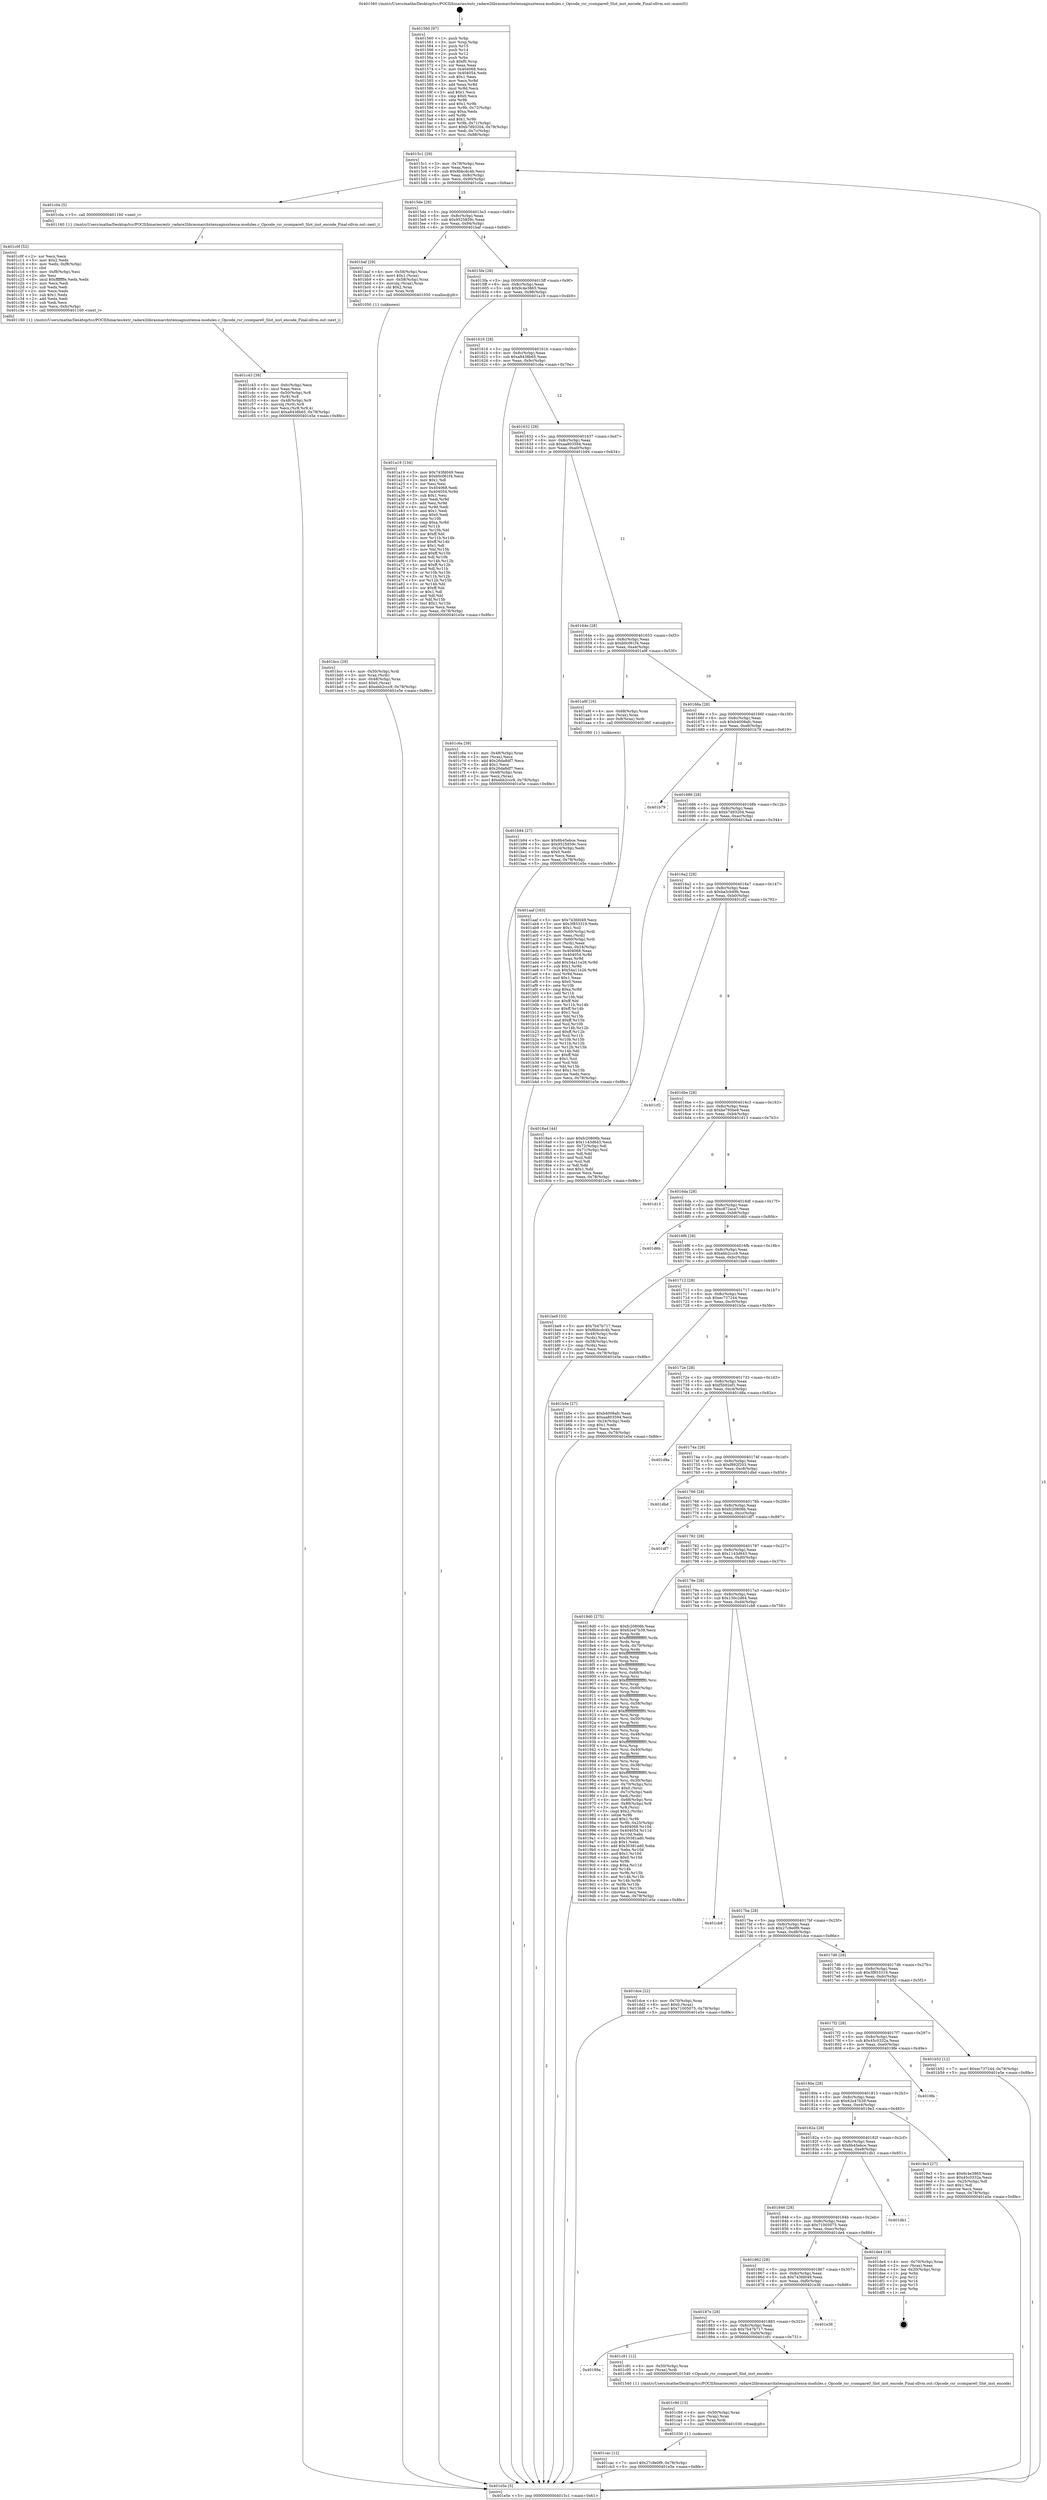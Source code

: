 digraph "0x401560" {
  label = "0x401560 (/mnt/c/Users/mathe/Desktop/tcc/POCII/binaries/extr_radare2librasmarchxtensagnuxtensa-modules.c_Opcode_rsr_ccompare0_Slot_inst_encode_Final-ollvm.out::main(0))"
  labelloc = "t"
  node[shape=record]

  Entry [label="",width=0.3,height=0.3,shape=circle,fillcolor=black,style=filled]
  "0x4015c1" [label="{
     0x4015c1 [29]\l
     | [instrs]\l
     &nbsp;&nbsp;0x4015c1 \<+3\>: mov -0x78(%rbp),%eax\l
     &nbsp;&nbsp;0x4015c4 \<+2\>: mov %eax,%ecx\l
     &nbsp;&nbsp;0x4015c6 \<+6\>: sub $0x8bbcdc4b,%ecx\l
     &nbsp;&nbsp;0x4015cc \<+6\>: mov %eax,-0x8c(%rbp)\l
     &nbsp;&nbsp;0x4015d2 \<+6\>: mov %ecx,-0x90(%rbp)\l
     &nbsp;&nbsp;0x4015d8 \<+6\>: je 0000000000401c0a \<main+0x6aa\>\l
  }"]
  "0x401c0a" [label="{
     0x401c0a [5]\l
     | [instrs]\l
     &nbsp;&nbsp;0x401c0a \<+5\>: call 0000000000401160 \<next_i\>\l
     | [calls]\l
     &nbsp;&nbsp;0x401160 \{1\} (/mnt/c/Users/mathe/Desktop/tcc/POCII/binaries/extr_radare2librasmarchxtensagnuxtensa-modules.c_Opcode_rsr_ccompare0_Slot_inst_encode_Final-ollvm.out::next_i)\l
  }"]
  "0x4015de" [label="{
     0x4015de [28]\l
     | [instrs]\l
     &nbsp;&nbsp;0x4015de \<+5\>: jmp 00000000004015e3 \<main+0x83\>\l
     &nbsp;&nbsp;0x4015e3 \<+6\>: mov -0x8c(%rbp),%eax\l
     &nbsp;&nbsp;0x4015e9 \<+5\>: sub $0x9525859c,%eax\l
     &nbsp;&nbsp;0x4015ee \<+6\>: mov %eax,-0x94(%rbp)\l
     &nbsp;&nbsp;0x4015f4 \<+6\>: je 0000000000401baf \<main+0x64f\>\l
  }"]
  Exit [label="",width=0.3,height=0.3,shape=circle,fillcolor=black,style=filled,peripheries=2]
  "0x401baf" [label="{
     0x401baf [29]\l
     | [instrs]\l
     &nbsp;&nbsp;0x401baf \<+4\>: mov -0x58(%rbp),%rax\l
     &nbsp;&nbsp;0x401bb3 \<+6\>: movl $0x1,(%rax)\l
     &nbsp;&nbsp;0x401bb9 \<+4\>: mov -0x58(%rbp),%rax\l
     &nbsp;&nbsp;0x401bbd \<+3\>: movslq (%rax),%rax\l
     &nbsp;&nbsp;0x401bc0 \<+4\>: shl $0x2,%rax\l
     &nbsp;&nbsp;0x401bc4 \<+3\>: mov %rax,%rdi\l
     &nbsp;&nbsp;0x401bc7 \<+5\>: call 0000000000401050 \<malloc@plt\>\l
     | [calls]\l
     &nbsp;&nbsp;0x401050 \{1\} (unknown)\l
  }"]
  "0x4015fa" [label="{
     0x4015fa [28]\l
     | [instrs]\l
     &nbsp;&nbsp;0x4015fa \<+5\>: jmp 00000000004015ff \<main+0x9f\>\l
     &nbsp;&nbsp;0x4015ff \<+6\>: mov -0x8c(%rbp),%eax\l
     &nbsp;&nbsp;0x401605 \<+5\>: sub $0x9c4e3865,%eax\l
     &nbsp;&nbsp;0x40160a \<+6\>: mov %eax,-0x98(%rbp)\l
     &nbsp;&nbsp;0x401610 \<+6\>: je 0000000000401a19 \<main+0x4b9\>\l
  }"]
  "0x401cac" [label="{
     0x401cac [12]\l
     | [instrs]\l
     &nbsp;&nbsp;0x401cac \<+7\>: movl $0x27c9e0f9,-0x78(%rbp)\l
     &nbsp;&nbsp;0x401cb3 \<+5\>: jmp 0000000000401e5e \<main+0x8fe\>\l
  }"]
  "0x401a19" [label="{
     0x401a19 [134]\l
     | [instrs]\l
     &nbsp;&nbsp;0x401a19 \<+5\>: mov $0x743fd049,%eax\l
     &nbsp;&nbsp;0x401a1e \<+5\>: mov $0xb0c061f4,%ecx\l
     &nbsp;&nbsp;0x401a23 \<+2\>: mov $0x1,%dl\l
     &nbsp;&nbsp;0x401a25 \<+2\>: xor %esi,%esi\l
     &nbsp;&nbsp;0x401a27 \<+7\>: mov 0x404068,%edi\l
     &nbsp;&nbsp;0x401a2e \<+8\>: mov 0x404054,%r8d\l
     &nbsp;&nbsp;0x401a36 \<+3\>: sub $0x1,%esi\l
     &nbsp;&nbsp;0x401a39 \<+3\>: mov %edi,%r9d\l
     &nbsp;&nbsp;0x401a3c \<+3\>: add %esi,%r9d\l
     &nbsp;&nbsp;0x401a3f \<+4\>: imul %r9d,%edi\l
     &nbsp;&nbsp;0x401a43 \<+3\>: and $0x1,%edi\l
     &nbsp;&nbsp;0x401a46 \<+3\>: cmp $0x0,%edi\l
     &nbsp;&nbsp;0x401a49 \<+4\>: sete %r10b\l
     &nbsp;&nbsp;0x401a4d \<+4\>: cmp $0xa,%r8d\l
     &nbsp;&nbsp;0x401a51 \<+4\>: setl %r11b\l
     &nbsp;&nbsp;0x401a55 \<+3\>: mov %r10b,%bl\l
     &nbsp;&nbsp;0x401a58 \<+3\>: xor $0xff,%bl\l
     &nbsp;&nbsp;0x401a5b \<+3\>: mov %r11b,%r14b\l
     &nbsp;&nbsp;0x401a5e \<+4\>: xor $0xff,%r14b\l
     &nbsp;&nbsp;0x401a62 \<+3\>: xor $0x1,%dl\l
     &nbsp;&nbsp;0x401a65 \<+3\>: mov %bl,%r15b\l
     &nbsp;&nbsp;0x401a68 \<+4\>: and $0xff,%r15b\l
     &nbsp;&nbsp;0x401a6c \<+3\>: and %dl,%r10b\l
     &nbsp;&nbsp;0x401a6f \<+3\>: mov %r14b,%r12b\l
     &nbsp;&nbsp;0x401a72 \<+4\>: and $0xff,%r12b\l
     &nbsp;&nbsp;0x401a76 \<+3\>: and %dl,%r11b\l
     &nbsp;&nbsp;0x401a79 \<+3\>: or %r10b,%r15b\l
     &nbsp;&nbsp;0x401a7c \<+3\>: or %r11b,%r12b\l
     &nbsp;&nbsp;0x401a7f \<+3\>: xor %r12b,%r15b\l
     &nbsp;&nbsp;0x401a82 \<+3\>: or %r14b,%bl\l
     &nbsp;&nbsp;0x401a85 \<+3\>: xor $0xff,%bl\l
     &nbsp;&nbsp;0x401a88 \<+3\>: or $0x1,%dl\l
     &nbsp;&nbsp;0x401a8b \<+2\>: and %dl,%bl\l
     &nbsp;&nbsp;0x401a8d \<+3\>: or %bl,%r15b\l
     &nbsp;&nbsp;0x401a90 \<+4\>: test $0x1,%r15b\l
     &nbsp;&nbsp;0x401a94 \<+3\>: cmovne %ecx,%eax\l
     &nbsp;&nbsp;0x401a97 \<+3\>: mov %eax,-0x78(%rbp)\l
     &nbsp;&nbsp;0x401a9a \<+5\>: jmp 0000000000401e5e \<main+0x8fe\>\l
  }"]
  "0x401616" [label="{
     0x401616 [28]\l
     | [instrs]\l
     &nbsp;&nbsp;0x401616 \<+5\>: jmp 000000000040161b \<main+0xbb\>\l
     &nbsp;&nbsp;0x40161b \<+6\>: mov -0x8c(%rbp),%eax\l
     &nbsp;&nbsp;0x401621 \<+5\>: sub $0xa8438b65,%eax\l
     &nbsp;&nbsp;0x401626 \<+6\>: mov %eax,-0x9c(%rbp)\l
     &nbsp;&nbsp;0x40162c \<+6\>: je 0000000000401c6a \<main+0x70a\>\l
  }"]
  "0x401c9d" [label="{
     0x401c9d [15]\l
     | [instrs]\l
     &nbsp;&nbsp;0x401c9d \<+4\>: mov -0x50(%rbp),%rax\l
     &nbsp;&nbsp;0x401ca1 \<+3\>: mov (%rax),%rax\l
     &nbsp;&nbsp;0x401ca4 \<+3\>: mov %rax,%rdi\l
     &nbsp;&nbsp;0x401ca7 \<+5\>: call 0000000000401030 \<free@plt\>\l
     | [calls]\l
     &nbsp;&nbsp;0x401030 \{1\} (unknown)\l
  }"]
  "0x401c6a" [label="{
     0x401c6a [39]\l
     | [instrs]\l
     &nbsp;&nbsp;0x401c6a \<+4\>: mov -0x48(%rbp),%rax\l
     &nbsp;&nbsp;0x401c6e \<+2\>: mov (%rax),%ecx\l
     &nbsp;&nbsp;0x401c70 \<+6\>: add $0x26da8df7,%ecx\l
     &nbsp;&nbsp;0x401c76 \<+3\>: add $0x1,%ecx\l
     &nbsp;&nbsp;0x401c79 \<+6\>: sub $0x26da8df7,%ecx\l
     &nbsp;&nbsp;0x401c7f \<+4\>: mov -0x48(%rbp),%rax\l
     &nbsp;&nbsp;0x401c83 \<+2\>: mov %ecx,(%rax)\l
     &nbsp;&nbsp;0x401c85 \<+7\>: movl $0xebb2ccc9,-0x78(%rbp)\l
     &nbsp;&nbsp;0x401c8c \<+5\>: jmp 0000000000401e5e \<main+0x8fe\>\l
  }"]
  "0x401632" [label="{
     0x401632 [28]\l
     | [instrs]\l
     &nbsp;&nbsp;0x401632 \<+5\>: jmp 0000000000401637 \<main+0xd7\>\l
     &nbsp;&nbsp;0x401637 \<+6\>: mov -0x8c(%rbp),%eax\l
     &nbsp;&nbsp;0x40163d \<+5\>: sub $0xaa803594,%eax\l
     &nbsp;&nbsp;0x401642 \<+6\>: mov %eax,-0xa0(%rbp)\l
     &nbsp;&nbsp;0x401648 \<+6\>: je 0000000000401b94 \<main+0x634\>\l
  }"]
  "0x40189a" [label="{
     0x40189a\l
  }", style=dashed]
  "0x401b94" [label="{
     0x401b94 [27]\l
     | [instrs]\l
     &nbsp;&nbsp;0x401b94 \<+5\>: mov $0x6b45ebce,%eax\l
     &nbsp;&nbsp;0x401b99 \<+5\>: mov $0x9525859c,%ecx\l
     &nbsp;&nbsp;0x401b9e \<+3\>: mov -0x24(%rbp),%edx\l
     &nbsp;&nbsp;0x401ba1 \<+3\>: cmp $0x0,%edx\l
     &nbsp;&nbsp;0x401ba4 \<+3\>: cmove %ecx,%eax\l
     &nbsp;&nbsp;0x401ba7 \<+3\>: mov %eax,-0x78(%rbp)\l
     &nbsp;&nbsp;0x401baa \<+5\>: jmp 0000000000401e5e \<main+0x8fe\>\l
  }"]
  "0x40164e" [label="{
     0x40164e [28]\l
     | [instrs]\l
     &nbsp;&nbsp;0x40164e \<+5\>: jmp 0000000000401653 \<main+0xf3\>\l
     &nbsp;&nbsp;0x401653 \<+6\>: mov -0x8c(%rbp),%eax\l
     &nbsp;&nbsp;0x401659 \<+5\>: sub $0xb0c061f4,%eax\l
     &nbsp;&nbsp;0x40165e \<+6\>: mov %eax,-0xa4(%rbp)\l
     &nbsp;&nbsp;0x401664 \<+6\>: je 0000000000401a9f \<main+0x53f\>\l
  }"]
  "0x401c91" [label="{
     0x401c91 [12]\l
     | [instrs]\l
     &nbsp;&nbsp;0x401c91 \<+4\>: mov -0x50(%rbp),%rax\l
     &nbsp;&nbsp;0x401c95 \<+3\>: mov (%rax),%rdi\l
     &nbsp;&nbsp;0x401c98 \<+5\>: call 0000000000401540 \<Opcode_rsr_ccompare0_Slot_inst_encode\>\l
     | [calls]\l
     &nbsp;&nbsp;0x401540 \{1\} (/mnt/c/Users/mathe/Desktop/tcc/POCII/binaries/extr_radare2librasmarchxtensagnuxtensa-modules.c_Opcode_rsr_ccompare0_Slot_inst_encode_Final-ollvm.out::Opcode_rsr_ccompare0_Slot_inst_encode)\l
  }"]
  "0x401a9f" [label="{
     0x401a9f [16]\l
     | [instrs]\l
     &nbsp;&nbsp;0x401a9f \<+4\>: mov -0x68(%rbp),%rax\l
     &nbsp;&nbsp;0x401aa3 \<+3\>: mov (%rax),%rax\l
     &nbsp;&nbsp;0x401aa6 \<+4\>: mov 0x8(%rax),%rdi\l
     &nbsp;&nbsp;0x401aaa \<+5\>: call 0000000000401060 \<atoi@plt\>\l
     | [calls]\l
     &nbsp;&nbsp;0x401060 \{1\} (unknown)\l
  }"]
  "0x40166a" [label="{
     0x40166a [28]\l
     | [instrs]\l
     &nbsp;&nbsp;0x40166a \<+5\>: jmp 000000000040166f \<main+0x10f\>\l
     &nbsp;&nbsp;0x40166f \<+6\>: mov -0x8c(%rbp),%eax\l
     &nbsp;&nbsp;0x401675 \<+5\>: sub $0xb4008afc,%eax\l
     &nbsp;&nbsp;0x40167a \<+6\>: mov %eax,-0xa8(%rbp)\l
     &nbsp;&nbsp;0x401680 \<+6\>: je 0000000000401b79 \<main+0x619\>\l
  }"]
  "0x40187e" [label="{
     0x40187e [28]\l
     | [instrs]\l
     &nbsp;&nbsp;0x40187e \<+5\>: jmp 0000000000401883 \<main+0x323\>\l
     &nbsp;&nbsp;0x401883 \<+6\>: mov -0x8c(%rbp),%eax\l
     &nbsp;&nbsp;0x401889 \<+5\>: sub $0x7b47b717,%eax\l
     &nbsp;&nbsp;0x40188e \<+6\>: mov %eax,-0xf4(%rbp)\l
     &nbsp;&nbsp;0x401894 \<+6\>: je 0000000000401c91 \<main+0x731\>\l
  }"]
  "0x401b79" [label="{
     0x401b79\l
  }", style=dashed]
  "0x401686" [label="{
     0x401686 [28]\l
     | [instrs]\l
     &nbsp;&nbsp;0x401686 \<+5\>: jmp 000000000040168b \<main+0x12b\>\l
     &nbsp;&nbsp;0x40168b \<+6\>: mov -0x8c(%rbp),%eax\l
     &nbsp;&nbsp;0x401691 \<+5\>: sub $0xb7d93204,%eax\l
     &nbsp;&nbsp;0x401696 \<+6\>: mov %eax,-0xac(%rbp)\l
     &nbsp;&nbsp;0x40169c \<+6\>: je 00000000004018a4 \<main+0x344\>\l
  }"]
  "0x401e36" [label="{
     0x401e36\l
  }", style=dashed]
  "0x4018a4" [label="{
     0x4018a4 [44]\l
     | [instrs]\l
     &nbsp;&nbsp;0x4018a4 \<+5\>: mov $0xfc20806b,%eax\l
     &nbsp;&nbsp;0x4018a9 \<+5\>: mov $0x1143d643,%ecx\l
     &nbsp;&nbsp;0x4018ae \<+3\>: mov -0x72(%rbp),%dl\l
     &nbsp;&nbsp;0x4018b1 \<+4\>: mov -0x71(%rbp),%sil\l
     &nbsp;&nbsp;0x4018b5 \<+3\>: mov %dl,%dil\l
     &nbsp;&nbsp;0x4018b8 \<+3\>: and %sil,%dil\l
     &nbsp;&nbsp;0x4018bb \<+3\>: xor %sil,%dl\l
     &nbsp;&nbsp;0x4018be \<+3\>: or %dl,%dil\l
     &nbsp;&nbsp;0x4018c1 \<+4\>: test $0x1,%dil\l
     &nbsp;&nbsp;0x4018c5 \<+3\>: cmovne %ecx,%eax\l
     &nbsp;&nbsp;0x4018c8 \<+3\>: mov %eax,-0x78(%rbp)\l
     &nbsp;&nbsp;0x4018cb \<+5\>: jmp 0000000000401e5e \<main+0x8fe\>\l
  }"]
  "0x4016a2" [label="{
     0x4016a2 [28]\l
     | [instrs]\l
     &nbsp;&nbsp;0x4016a2 \<+5\>: jmp 00000000004016a7 \<main+0x147\>\l
     &nbsp;&nbsp;0x4016a7 \<+6\>: mov -0x8c(%rbp),%eax\l
     &nbsp;&nbsp;0x4016ad \<+5\>: sub $0xba3cb49b,%eax\l
     &nbsp;&nbsp;0x4016b2 \<+6\>: mov %eax,-0xb0(%rbp)\l
     &nbsp;&nbsp;0x4016b8 \<+6\>: je 0000000000401cf2 \<main+0x792\>\l
  }"]
  "0x401e5e" [label="{
     0x401e5e [5]\l
     | [instrs]\l
     &nbsp;&nbsp;0x401e5e \<+5\>: jmp 00000000004015c1 \<main+0x61\>\l
  }"]
  "0x401560" [label="{
     0x401560 [97]\l
     | [instrs]\l
     &nbsp;&nbsp;0x401560 \<+1\>: push %rbp\l
     &nbsp;&nbsp;0x401561 \<+3\>: mov %rsp,%rbp\l
     &nbsp;&nbsp;0x401564 \<+2\>: push %r15\l
     &nbsp;&nbsp;0x401566 \<+2\>: push %r14\l
     &nbsp;&nbsp;0x401568 \<+2\>: push %r12\l
     &nbsp;&nbsp;0x40156a \<+1\>: push %rbx\l
     &nbsp;&nbsp;0x40156b \<+7\>: sub $0xf0,%rsp\l
     &nbsp;&nbsp;0x401572 \<+2\>: xor %eax,%eax\l
     &nbsp;&nbsp;0x401574 \<+7\>: mov 0x404068,%ecx\l
     &nbsp;&nbsp;0x40157b \<+7\>: mov 0x404054,%edx\l
     &nbsp;&nbsp;0x401582 \<+3\>: sub $0x1,%eax\l
     &nbsp;&nbsp;0x401585 \<+3\>: mov %ecx,%r8d\l
     &nbsp;&nbsp;0x401588 \<+3\>: add %eax,%r8d\l
     &nbsp;&nbsp;0x40158b \<+4\>: imul %r8d,%ecx\l
     &nbsp;&nbsp;0x40158f \<+3\>: and $0x1,%ecx\l
     &nbsp;&nbsp;0x401592 \<+3\>: cmp $0x0,%ecx\l
     &nbsp;&nbsp;0x401595 \<+4\>: sete %r9b\l
     &nbsp;&nbsp;0x401599 \<+4\>: and $0x1,%r9b\l
     &nbsp;&nbsp;0x40159d \<+4\>: mov %r9b,-0x72(%rbp)\l
     &nbsp;&nbsp;0x4015a1 \<+3\>: cmp $0xa,%edx\l
     &nbsp;&nbsp;0x4015a4 \<+4\>: setl %r9b\l
     &nbsp;&nbsp;0x4015a8 \<+4\>: and $0x1,%r9b\l
     &nbsp;&nbsp;0x4015ac \<+4\>: mov %r9b,-0x71(%rbp)\l
     &nbsp;&nbsp;0x4015b0 \<+7\>: movl $0xb7d93204,-0x78(%rbp)\l
     &nbsp;&nbsp;0x4015b7 \<+3\>: mov %edi,-0x7c(%rbp)\l
     &nbsp;&nbsp;0x4015ba \<+7\>: mov %rsi,-0x88(%rbp)\l
  }"]
  "0x401862" [label="{
     0x401862 [28]\l
     | [instrs]\l
     &nbsp;&nbsp;0x401862 \<+5\>: jmp 0000000000401867 \<main+0x307\>\l
     &nbsp;&nbsp;0x401867 \<+6\>: mov -0x8c(%rbp),%eax\l
     &nbsp;&nbsp;0x40186d \<+5\>: sub $0x743fd049,%eax\l
     &nbsp;&nbsp;0x401872 \<+6\>: mov %eax,-0xf0(%rbp)\l
     &nbsp;&nbsp;0x401878 \<+6\>: je 0000000000401e36 \<main+0x8d6\>\l
  }"]
  "0x401cf2" [label="{
     0x401cf2\l
  }", style=dashed]
  "0x4016be" [label="{
     0x4016be [28]\l
     | [instrs]\l
     &nbsp;&nbsp;0x4016be \<+5\>: jmp 00000000004016c3 \<main+0x163\>\l
     &nbsp;&nbsp;0x4016c3 \<+6\>: mov -0x8c(%rbp),%eax\l
     &nbsp;&nbsp;0x4016c9 \<+5\>: sub $0xbe795be8,%eax\l
     &nbsp;&nbsp;0x4016ce \<+6\>: mov %eax,-0xb4(%rbp)\l
     &nbsp;&nbsp;0x4016d4 \<+6\>: je 0000000000401d13 \<main+0x7b3\>\l
  }"]
  "0x401de4" [label="{
     0x401de4 [19]\l
     | [instrs]\l
     &nbsp;&nbsp;0x401de4 \<+4\>: mov -0x70(%rbp),%rax\l
     &nbsp;&nbsp;0x401de8 \<+2\>: mov (%rax),%eax\l
     &nbsp;&nbsp;0x401dea \<+4\>: lea -0x20(%rbp),%rsp\l
     &nbsp;&nbsp;0x401dee \<+1\>: pop %rbx\l
     &nbsp;&nbsp;0x401def \<+2\>: pop %r12\l
     &nbsp;&nbsp;0x401df1 \<+2\>: pop %r14\l
     &nbsp;&nbsp;0x401df3 \<+2\>: pop %r15\l
     &nbsp;&nbsp;0x401df5 \<+1\>: pop %rbp\l
     &nbsp;&nbsp;0x401df6 \<+1\>: ret\l
  }"]
  "0x401d13" [label="{
     0x401d13\l
  }", style=dashed]
  "0x4016da" [label="{
     0x4016da [28]\l
     | [instrs]\l
     &nbsp;&nbsp;0x4016da \<+5\>: jmp 00000000004016df \<main+0x17f\>\l
     &nbsp;&nbsp;0x4016df \<+6\>: mov -0x8c(%rbp),%eax\l
     &nbsp;&nbsp;0x4016e5 \<+5\>: sub $0xc872aca7,%eax\l
     &nbsp;&nbsp;0x4016ea \<+6\>: mov %eax,-0xb8(%rbp)\l
     &nbsp;&nbsp;0x4016f0 \<+6\>: je 0000000000401d6b \<main+0x80b\>\l
  }"]
  "0x401846" [label="{
     0x401846 [28]\l
     | [instrs]\l
     &nbsp;&nbsp;0x401846 \<+5\>: jmp 000000000040184b \<main+0x2eb\>\l
     &nbsp;&nbsp;0x40184b \<+6\>: mov -0x8c(%rbp),%eax\l
     &nbsp;&nbsp;0x401851 \<+5\>: sub $0x71005075,%eax\l
     &nbsp;&nbsp;0x401856 \<+6\>: mov %eax,-0xec(%rbp)\l
     &nbsp;&nbsp;0x40185c \<+6\>: je 0000000000401de4 \<main+0x884\>\l
  }"]
  "0x401d6b" [label="{
     0x401d6b\l
  }", style=dashed]
  "0x4016f6" [label="{
     0x4016f6 [28]\l
     | [instrs]\l
     &nbsp;&nbsp;0x4016f6 \<+5\>: jmp 00000000004016fb \<main+0x19b\>\l
     &nbsp;&nbsp;0x4016fb \<+6\>: mov -0x8c(%rbp),%eax\l
     &nbsp;&nbsp;0x401701 \<+5\>: sub $0xebb2ccc9,%eax\l
     &nbsp;&nbsp;0x401706 \<+6\>: mov %eax,-0xbc(%rbp)\l
     &nbsp;&nbsp;0x40170c \<+6\>: je 0000000000401be9 \<main+0x689\>\l
  }"]
  "0x401db1" [label="{
     0x401db1\l
  }", style=dashed]
  "0x401be9" [label="{
     0x401be9 [33]\l
     | [instrs]\l
     &nbsp;&nbsp;0x401be9 \<+5\>: mov $0x7b47b717,%eax\l
     &nbsp;&nbsp;0x401bee \<+5\>: mov $0x8bbcdc4b,%ecx\l
     &nbsp;&nbsp;0x401bf3 \<+4\>: mov -0x48(%rbp),%rdx\l
     &nbsp;&nbsp;0x401bf7 \<+2\>: mov (%rdx),%esi\l
     &nbsp;&nbsp;0x401bf9 \<+4\>: mov -0x58(%rbp),%rdx\l
     &nbsp;&nbsp;0x401bfd \<+2\>: cmp (%rdx),%esi\l
     &nbsp;&nbsp;0x401bff \<+3\>: cmovl %ecx,%eax\l
     &nbsp;&nbsp;0x401c02 \<+3\>: mov %eax,-0x78(%rbp)\l
     &nbsp;&nbsp;0x401c05 \<+5\>: jmp 0000000000401e5e \<main+0x8fe\>\l
  }"]
  "0x401712" [label="{
     0x401712 [28]\l
     | [instrs]\l
     &nbsp;&nbsp;0x401712 \<+5\>: jmp 0000000000401717 \<main+0x1b7\>\l
     &nbsp;&nbsp;0x401717 \<+6\>: mov -0x8c(%rbp),%eax\l
     &nbsp;&nbsp;0x40171d \<+5\>: sub $0xec737244,%eax\l
     &nbsp;&nbsp;0x401722 \<+6\>: mov %eax,-0xc0(%rbp)\l
     &nbsp;&nbsp;0x401728 \<+6\>: je 0000000000401b5e \<main+0x5fe\>\l
  }"]
  "0x401c43" [label="{
     0x401c43 [39]\l
     | [instrs]\l
     &nbsp;&nbsp;0x401c43 \<+6\>: mov -0xfc(%rbp),%ecx\l
     &nbsp;&nbsp;0x401c49 \<+3\>: imul %eax,%ecx\l
     &nbsp;&nbsp;0x401c4c \<+4\>: mov -0x50(%rbp),%r8\l
     &nbsp;&nbsp;0x401c50 \<+3\>: mov (%r8),%r8\l
     &nbsp;&nbsp;0x401c53 \<+4\>: mov -0x48(%rbp),%r9\l
     &nbsp;&nbsp;0x401c57 \<+3\>: movslq (%r9),%r9\l
     &nbsp;&nbsp;0x401c5a \<+4\>: mov %ecx,(%r8,%r9,4)\l
     &nbsp;&nbsp;0x401c5e \<+7\>: movl $0xa8438b65,-0x78(%rbp)\l
     &nbsp;&nbsp;0x401c65 \<+5\>: jmp 0000000000401e5e \<main+0x8fe\>\l
  }"]
  "0x401b5e" [label="{
     0x401b5e [27]\l
     | [instrs]\l
     &nbsp;&nbsp;0x401b5e \<+5\>: mov $0xb4008afc,%eax\l
     &nbsp;&nbsp;0x401b63 \<+5\>: mov $0xaa803594,%ecx\l
     &nbsp;&nbsp;0x401b68 \<+3\>: mov -0x24(%rbp),%edx\l
     &nbsp;&nbsp;0x401b6b \<+3\>: cmp $0x1,%edx\l
     &nbsp;&nbsp;0x401b6e \<+3\>: cmovl %ecx,%eax\l
     &nbsp;&nbsp;0x401b71 \<+3\>: mov %eax,-0x78(%rbp)\l
     &nbsp;&nbsp;0x401b74 \<+5\>: jmp 0000000000401e5e \<main+0x8fe\>\l
  }"]
  "0x40172e" [label="{
     0x40172e [28]\l
     | [instrs]\l
     &nbsp;&nbsp;0x40172e \<+5\>: jmp 0000000000401733 \<main+0x1d3\>\l
     &nbsp;&nbsp;0x401733 \<+6\>: mov -0x8c(%rbp),%eax\l
     &nbsp;&nbsp;0x401739 \<+5\>: sub $0xf5b92ef1,%eax\l
     &nbsp;&nbsp;0x40173e \<+6\>: mov %eax,-0xc4(%rbp)\l
     &nbsp;&nbsp;0x401744 \<+6\>: je 0000000000401d8a \<main+0x82a\>\l
  }"]
  "0x401c0f" [label="{
     0x401c0f [52]\l
     | [instrs]\l
     &nbsp;&nbsp;0x401c0f \<+2\>: xor %ecx,%ecx\l
     &nbsp;&nbsp;0x401c11 \<+5\>: mov $0x2,%edx\l
     &nbsp;&nbsp;0x401c16 \<+6\>: mov %edx,-0xf8(%rbp)\l
     &nbsp;&nbsp;0x401c1c \<+1\>: cltd\l
     &nbsp;&nbsp;0x401c1d \<+6\>: mov -0xf8(%rbp),%esi\l
     &nbsp;&nbsp;0x401c23 \<+2\>: idiv %esi\l
     &nbsp;&nbsp;0x401c25 \<+6\>: imul $0xfffffffe,%edx,%edx\l
     &nbsp;&nbsp;0x401c2b \<+2\>: mov %ecx,%edi\l
     &nbsp;&nbsp;0x401c2d \<+2\>: sub %edx,%edi\l
     &nbsp;&nbsp;0x401c2f \<+2\>: mov %ecx,%edx\l
     &nbsp;&nbsp;0x401c31 \<+3\>: sub $0x1,%edx\l
     &nbsp;&nbsp;0x401c34 \<+2\>: add %edx,%edi\l
     &nbsp;&nbsp;0x401c36 \<+2\>: sub %edi,%ecx\l
     &nbsp;&nbsp;0x401c38 \<+6\>: mov %ecx,-0xfc(%rbp)\l
     &nbsp;&nbsp;0x401c3e \<+5\>: call 0000000000401160 \<next_i\>\l
     | [calls]\l
     &nbsp;&nbsp;0x401160 \{1\} (/mnt/c/Users/mathe/Desktop/tcc/POCII/binaries/extr_radare2librasmarchxtensagnuxtensa-modules.c_Opcode_rsr_ccompare0_Slot_inst_encode_Final-ollvm.out::next_i)\l
  }"]
  "0x401d8a" [label="{
     0x401d8a\l
  }", style=dashed]
  "0x40174a" [label="{
     0x40174a [28]\l
     | [instrs]\l
     &nbsp;&nbsp;0x40174a \<+5\>: jmp 000000000040174f \<main+0x1ef\>\l
     &nbsp;&nbsp;0x40174f \<+6\>: mov -0x8c(%rbp),%eax\l
     &nbsp;&nbsp;0x401755 \<+5\>: sub $0xf892f203,%eax\l
     &nbsp;&nbsp;0x40175a \<+6\>: mov %eax,-0xc8(%rbp)\l
     &nbsp;&nbsp;0x401760 \<+6\>: je 0000000000401dbd \<main+0x85d\>\l
  }"]
  "0x401bcc" [label="{
     0x401bcc [29]\l
     | [instrs]\l
     &nbsp;&nbsp;0x401bcc \<+4\>: mov -0x50(%rbp),%rdi\l
     &nbsp;&nbsp;0x401bd0 \<+3\>: mov %rax,(%rdi)\l
     &nbsp;&nbsp;0x401bd3 \<+4\>: mov -0x48(%rbp),%rax\l
     &nbsp;&nbsp;0x401bd7 \<+6\>: movl $0x0,(%rax)\l
     &nbsp;&nbsp;0x401bdd \<+7\>: movl $0xebb2ccc9,-0x78(%rbp)\l
     &nbsp;&nbsp;0x401be4 \<+5\>: jmp 0000000000401e5e \<main+0x8fe\>\l
  }"]
  "0x401dbd" [label="{
     0x401dbd\l
  }", style=dashed]
  "0x401766" [label="{
     0x401766 [28]\l
     | [instrs]\l
     &nbsp;&nbsp;0x401766 \<+5\>: jmp 000000000040176b \<main+0x20b\>\l
     &nbsp;&nbsp;0x40176b \<+6\>: mov -0x8c(%rbp),%eax\l
     &nbsp;&nbsp;0x401771 \<+5\>: sub $0xfc20806b,%eax\l
     &nbsp;&nbsp;0x401776 \<+6\>: mov %eax,-0xcc(%rbp)\l
     &nbsp;&nbsp;0x40177c \<+6\>: je 0000000000401df7 \<main+0x897\>\l
  }"]
  "0x401aaf" [label="{
     0x401aaf [163]\l
     | [instrs]\l
     &nbsp;&nbsp;0x401aaf \<+5\>: mov $0x743fd049,%ecx\l
     &nbsp;&nbsp;0x401ab4 \<+5\>: mov $0x3f853319,%edx\l
     &nbsp;&nbsp;0x401ab9 \<+3\>: mov $0x1,%sil\l
     &nbsp;&nbsp;0x401abc \<+4\>: mov -0x60(%rbp),%rdi\l
     &nbsp;&nbsp;0x401ac0 \<+2\>: mov %eax,(%rdi)\l
     &nbsp;&nbsp;0x401ac2 \<+4\>: mov -0x60(%rbp),%rdi\l
     &nbsp;&nbsp;0x401ac6 \<+2\>: mov (%rdi),%eax\l
     &nbsp;&nbsp;0x401ac8 \<+3\>: mov %eax,-0x24(%rbp)\l
     &nbsp;&nbsp;0x401acb \<+7\>: mov 0x404068,%eax\l
     &nbsp;&nbsp;0x401ad2 \<+8\>: mov 0x404054,%r8d\l
     &nbsp;&nbsp;0x401ada \<+3\>: mov %eax,%r9d\l
     &nbsp;&nbsp;0x401add \<+7\>: add $0x54a11e26,%r9d\l
     &nbsp;&nbsp;0x401ae4 \<+4\>: sub $0x1,%r9d\l
     &nbsp;&nbsp;0x401ae8 \<+7\>: sub $0x54a11e26,%r9d\l
     &nbsp;&nbsp;0x401aef \<+4\>: imul %r9d,%eax\l
     &nbsp;&nbsp;0x401af3 \<+3\>: and $0x1,%eax\l
     &nbsp;&nbsp;0x401af6 \<+3\>: cmp $0x0,%eax\l
     &nbsp;&nbsp;0x401af9 \<+4\>: sete %r10b\l
     &nbsp;&nbsp;0x401afd \<+4\>: cmp $0xa,%r8d\l
     &nbsp;&nbsp;0x401b01 \<+4\>: setl %r11b\l
     &nbsp;&nbsp;0x401b05 \<+3\>: mov %r10b,%bl\l
     &nbsp;&nbsp;0x401b08 \<+3\>: xor $0xff,%bl\l
     &nbsp;&nbsp;0x401b0b \<+3\>: mov %r11b,%r14b\l
     &nbsp;&nbsp;0x401b0e \<+4\>: xor $0xff,%r14b\l
     &nbsp;&nbsp;0x401b12 \<+4\>: xor $0x1,%sil\l
     &nbsp;&nbsp;0x401b16 \<+3\>: mov %bl,%r15b\l
     &nbsp;&nbsp;0x401b19 \<+4\>: and $0xff,%r15b\l
     &nbsp;&nbsp;0x401b1d \<+3\>: and %sil,%r10b\l
     &nbsp;&nbsp;0x401b20 \<+3\>: mov %r14b,%r12b\l
     &nbsp;&nbsp;0x401b23 \<+4\>: and $0xff,%r12b\l
     &nbsp;&nbsp;0x401b27 \<+3\>: and %sil,%r11b\l
     &nbsp;&nbsp;0x401b2a \<+3\>: or %r10b,%r15b\l
     &nbsp;&nbsp;0x401b2d \<+3\>: or %r11b,%r12b\l
     &nbsp;&nbsp;0x401b30 \<+3\>: xor %r12b,%r15b\l
     &nbsp;&nbsp;0x401b33 \<+3\>: or %r14b,%bl\l
     &nbsp;&nbsp;0x401b36 \<+3\>: xor $0xff,%bl\l
     &nbsp;&nbsp;0x401b39 \<+4\>: or $0x1,%sil\l
     &nbsp;&nbsp;0x401b3d \<+3\>: and %sil,%bl\l
     &nbsp;&nbsp;0x401b40 \<+3\>: or %bl,%r15b\l
     &nbsp;&nbsp;0x401b43 \<+4\>: test $0x1,%r15b\l
     &nbsp;&nbsp;0x401b47 \<+3\>: cmovne %edx,%ecx\l
     &nbsp;&nbsp;0x401b4a \<+3\>: mov %ecx,-0x78(%rbp)\l
     &nbsp;&nbsp;0x401b4d \<+5\>: jmp 0000000000401e5e \<main+0x8fe\>\l
  }"]
  "0x401df7" [label="{
     0x401df7\l
  }", style=dashed]
  "0x401782" [label="{
     0x401782 [28]\l
     | [instrs]\l
     &nbsp;&nbsp;0x401782 \<+5\>: jmp 0000000000401787 \<main+0x227\>\l
     &nbsp;&nbsp;0x401787 \<+6\>: mov -0x8c(%rbp),%eax\l
     &nbsp;&nbsp;0x40178d \<+5\>: sub $0x1143d643,%eax\l
     &nbsp;&nbsp;0x401792 \<+6\>: mov %eax,-0xd0(%rbp)\l
     &nbsp;&nbsp;0x401798 \<+6\>: je 00000000004018d0 \<main+0x370\>\l
  }"]
  "0x40182a" [label="{
     0x40182a [28]\l
     | [instrs]\l
     &nbsp;&nbsp;0x40182a \<+5\>: jmp 000000000040182f \<main+0x2cf\>\l
     &nbsp;&nbsp;0x40182f \<+6\>: mov -0x8c(%rbp),%eax\l
     &nbsp;&nbsp;0x401835 \<+5\>: sub $0x6b45ebce,%eax\l
     &nbsp;&nbsp;0x40183a \<+6\>: mov %eax,-0xe8(%rbp)\l
     &nbsp;&nbsp;0x401840 \<+6\>: je 0000000000401db1 \<main+0x851\>\l
  }"]
  "0x4018d0" [label="{
     0x4018d0 [275]\l
     | [instrs]\l
     &nbsp;&nbsp;0x4018d0 \<+5\>: mov $0xfc20806b,%eax\l
     &nbsp;&nbsp;0x4018d5 \<+5\>: mov $0x62e47b39,%ecx\l
     &nbsp;&nbsp;0x4018da \<+3\>: mov %rsp,%rdx\l
     &nbsp;&nbsp;0x4018dd \<+4\>: add $0xfffffffffffffff0,%rdx\l
     &nbsp;&nbsp;0x4018e1 \<+3\>: mov %rdx,%rsp\l
     &nbsp;&nbsp;0x4018e4 \<+4\>: mov %rdx,-0x70(%rbp)\l
     &nbsp;&nbsp;0x4018e8 \<+3\>: mov %rsp,%rdx\l
     &nbsp;&nbsp;0x4018eb \<+4\>: add $0xfffffffffffffff0,%rdx\l
     &nbsp;&nbsp;0x4018ef \<+3\>: mov %rdx,%rsp\l
     &nbsp;&nbsp;0x4018f2 \<+3\>: mov %rsp,%rsi\l
     &nbsp;&nbsp;0x4018f5 \<+4\>: add $0xfffffffffffffff0,%rsi\l
     &nbsp;&nbsp;0x4018f9 \<+3\>: mov %rsi,%rsp\l
     &nbsp;&nbsp;0x4018fc \<+4\>: mov %rsi,-0x68(%rbp)\l
     &nbsp;&nbsp;0x401900 \<+3\>: mov %rsp,%rsi\l
     &nbsp;&nbsp;0x401903 \<+4\>: add $0xfffffffffffffff0,%rsi\l
     &nbsp;&nbsp;0x401907 \<+3\>: mov %rsi,%rsp\l
     &nbsp;&nbsp;0x40190a \<+4\>: mov %rsi,-0x60(%rbp)\l
     &nbsp;&nbsp;0x40190e \<+3\>: mov %rsp,%rsi\l
     &nbsp;&nbsp;0x401911 \<+4\>: add $0xfffffffffffffff0,%rsi\l
     &nbsp;&nbsp;0x401915 \<+3\>: mov %rsi,%rsp\l
     &nbsp;&nbsp;0x401918 \<+4\>: mov %rsi,-0x58(%rbp)\l
     &nbsp;&nbsp;0x40191c \<+3\>: mov %rsp,%rsi\l
     &nbsp;&nbsp;0x40191f \<+4\>: add $0xfffffffffffffff0,%rsi\l
     &nbsp;&nbsp;0x401923 \<+3\>: mov %rsi,%rsp\l
     &nbsp;&nbsp;0x401926 \<+4\>: mov %rsi,-0x50(%rbp)\l
     &nbsp;&nbsp;0x40192a \<+3\>: mov %rsp,%rsi\l
     &nbsp;&nbsp;0x40192d \<+4\>: add $0xfffffffffffffff0,%rsi\l
     &nbsp;&nbsp;0x401931 \<+3\>: mov %rsi,%rsp\l
     &nbsp;&nbsp;0x401934 \<+4\>: mov %rsi,-0x48(%rbp)\l
     &nbsp;&nbsp;0x401938 \<+3\>: mov %rsp,%rsi\l
     &nbsp;&nbsp;0x40193b \<+4\>: add $0xfffffffffffffff0,%rsi\l
     &nbsp;&nbsp;0x40193f \<+3\>: mov %rsi,%rsp\l
     &nbsp;&nbsp;0x401942 \<+4\>: mov %rsi,-0x40(%rbp)\l
     &nbsp;&nbsp;0x401946 \<+3\>: mov %rsp,%rsi\l
     &nbsp;&nbsp;0x401949 \<+4\>: add $0xfffffffffffffff0,%rsi\l
     &nbsp;&nbsp;0x40194d \<+3\>: mov %rsi,%rsp\l
     &nbsp;&nbsp;0x401950 \<+4\>: mov %rsi,-0x38(%rbp)\l
     &nbsp;&nbsp;0x401954 \<+3\>: mov %rsp,%rsi\l
     &nbsp;&nbsp;0x401957 \<+4\>: add $0xfffffffffffffff0,%rsi\l
     &nbsp;&nbsp;0x40195b \<+3\>: mov %rsi,%rsp\l
     &nbsp;&nbsp;0x40195e \<+4\>: mov %rsi,-0x30(%rbp)\l
     &nbsp;&nbsp;0x401962 \<+4\>: mov -0x70(%rbp),%rsi\l
     &nbsp;&nbsp;0x401966 \<+6\>: movl $0x0,(%rsi)\l
     &nbsp;&nbsp;0x40196c \<+3\>: mov -0x7c(%rbp),%edi\l
     &nbsp;&nbsp;0x40196f \<+2\>: mov %edi,(%rdx)\l
     &nbsp;&nbsp;0x401971 \<+4\>: mov -0x68(%rbp),%rsi\l
     &nbsp;&nbsp;0x401975 \<+7\>: mov -0x88(%rbp),%r8\l
     &nbsp;&nbsp;0x40197c \<+3\>: mov %r8,(%rsi)\l
     &nbsp;&nbsp;0x40197f \<+3\>: cmpl $0x2,(%rdx)\l
     &nbsp;&nbsp;0x401982 \<+4\>: setne %r9b\l
     &nbsp;&nbsp;0x401986 \<+4\>: and $0x1,%r9b\l
     &nbsp;&nbsp;0x40198a \<+4\>: mov %r9b,-0x25(%rbp)\l
     &nbsp;&nbsp;0x40198e \<+8\>: mov 0x404068,%r10d\l
     &nbsp;&nbsp;0x401996 \<+8\>: mov 0x404054,%r11d\l
     &nbsp;&nbsp;0x40199e \<+3\>: mov %r10d,%ebx\l
     &nbsp;&nbsp;0x4019a1 \<+6\>: sub $0x30381ad0,%ebx\l
     &nbsp;&nbsp;0x4019a7 \<+3\>: sub $0x1,%ebx\l
     &nbsp;&nbsp;0x4019aa \<+6\>: add $0x30381ad0,%ebx\l
     &nbsp;&nbsp;0x4019b0 \<+4\>: imul %ebx,%r10d\l
     &nbsp;&nbsp;0x4019b4 \<+4\>: and $0x1,%r10d\l
     &nbsp;&nbsp;0x4019b8 \<+4\>: cmp $0x0,%r10d\l
     &nbsp;&nbsp;0x4019bc \<+4\>: sete %r9b\l
     &nbsp;&nbsp;0x4019c0 \<+4\>: cmp $0xa,%r11d\l
     &nbsp;&nbsp;0x4019c4 \<+4\>: setl %r14b\l
     &nbsp;&nbsp;0x4019c8 \<+3\>: mov %r9b,%r15b\l
     &nbsp;&nbsp;0x4019cb \<+3\>: and %r14b,%r15b\l
     &nbsp;&nbsp;0x4019ce \<+3\>: xor %r14b,%r9b\l
     &nbsp;&nbsp;0x4019d1 \<+3\>: or %r9b,%r15b\l
     &nbsp;&nbsp;0x4019d4 \<+4\>: test $0x1,%r15b\l
     &nbsp;&nbsp;0x4019d8 \<+3\>: cmovne %ecx,%eax\l
     &nbsp;&nbsp;0x4019db \<+3\>: mov %eax,-0x78(%rbp)\l
     &nbsp;&nbsp;0x4019de \<+5\>: jmp 0000000000401e5e \<main+0x8fe\>\l
  }"]
  "0x40179e" [label="{
     0x40179e [28]\l
     | [instrs]\l
     &nbsp;&nbsp;0x40179e \<+5\>: jmp 00000000004017a3 \<main+0x243\>\l
     &nbsp;&nbsp;0x4017a3 \<+6\>: mov -0x8c(%rbp),%eax\l
     &nbsp;&nbsp;0x4017a9 \<+5\>: sub $0x130c2d64,%eax\l
     &nbsp;&nbsp;0x4017ae \<+6\>: mov %eax,-0xd4(%rbp)\l
     &nbsp;&nbsp;0x4017b4 \<+6\>: je 0000000000401cb8 \<main+0x758\>\l
  }"]
  "0x4019e3" [label="{
     0x4019e3 [27]\l
     | [instrs]\l
     &nbsp;&nbsp;0x4019e3 \<+5\>: mov $0x9c4e3865,%eax\l
     &nbsp;&nbsp;0x4019e8 \<+5\>: mov $0x45c0332a,%ecx\l
     &nbsp;&nbsp;0x4019ed \<+3\>: mov -0x25(%rbp),%dl\l
     &nbsp;&nbsp;0x4019f0 \<+3\>: test $0x1,%dl\l
     &nbsp;&nbsp;0x4019f3 \<+3\>: cmovne %ecx,%eax\l
     &nbsp;&nbsp;0x4019f6 \<+3\>: mov %eax,-0x78(%rbp)\l
     &nbsp;&nbsp;0x4019f9 \<+5\>: jmp 0000000000401e5e \<main+0x8fe\>\l
  }"]
  "0x40180e" [label="{
     0x40180e [28]\l
     | [instrs]\l
     &nbsp;&nbsp;0x40180e \<+5\>: jmp 0000000000401813 \<main+0x2b3\>\l
     &nbsp;&nbsp;0x401813 \<+6\>: mov -0x8c(%rbp),%eax\l
     &nbsp;&nbsp;0x401819 \<+5\>: sub $0x62e47b39,%eax\l
     &nbsp;&nbsp;0x40181e \<+6\>: mov %eax,-0xe4(%rbp)\l
     &nbsp;&nbsp;0x401824 \<+6\>: je 00000000004019e3 \<main+0x483\>\l
  }"]
  "0x401cb8" [label="{
     0x401cb8\l
  }", style=dashed]
  "0x4017ba" [label="{
     0x4017ba [28]\l
     | [instrs]\l
     &nbsp;&nbsp;0x4017ba \<+5\>: jmp 00000000004017bf \<main+0x25f\>\l
     &nbsp;&nbsp;0x4017bf \<+6\>: mov -0x8c(%rbp),%eax\l
     &nbsp;&nbsp;0x4017c5 \<+5\>: sub $0x27c9e0f9,%eax\l
     &nbsp;&nbsp;0x4017ca \<+6\>: mov %eax,-0xd8(%rbp)\l
     &nbsp;&nbsp;0x4017d0 \<+6\>: je 0000000000401dce \<main+0x86e\>\l
  }"]
  "0x4019fe" [label="{
     0x4019fe\l
  }", style=dashed]
  "0x401dce" [label="{
     0x401dce [22]\l
     | [instrs]\l
     &nbsp;&nbsp;0x401dce \<+4\>: mov -0x70(%rbp),%rax\l
     &nbsp;&nbsp;0x401dd2 \<+6\>: movl $0x0,(%rax)\l
     &nbsp;&nbsp;0x401dd8 \<+7\>: movl $0x71005075,-0x78(%rbp)\l
     &nbsp;&nbsp;0x401ddf \<+5\>: jmp 0000000000401e5e \<main+0x8fe\>\l
  }"]
  "0x4017d6" [label="{
     0x4017d6 [28]\l
     | [instrs]\l
     &nbsp;&nbsp;0x4017d6 \<+5\>: jmp 00000000004017db \<main+0x27b\>\l
     &nbsp;&nbsp;0x4017db \<+6\>: mov -0x8c(%rbp),%eax\l
     &nbsp;&nbsp;0x4017e1 \<+5\>: sub $0x3f853319,%eax\l
     &nbsp;&nbsp;0x4017e6 \<+6\>: mov %eax,-0xdc(%rbp)\l
     &nbsp;&nbsp;0x4017ec \<+6\>: je 0000000000401b52 \<main+0x5f2\>\l
  }"]
  "0x4017f2" [label="{
     0x4017f2 [28]\l
     | [instrs]\l
     &nbsp;&nbsp;0x4017f2 \<+5\>: jmp 00000000004017f7 \<main+0x297\>\l
     &nbsp;&nbsp;0x4017f7 \<+6\>: mov -0x8c(%rbp),%eax\l
     &nbsp;&nbsp;0x4017fd \<+5\>: sub $0x45c0332a,%eax\l
     &nbsp;&nbsp;0x401802 \<+6\>: mov %eax,-0xe0(%rbp)\l
     &nbsp;&nbsp;0x401808 \<+6\>: je 00000000004019fe \<main+0x49e\>\l
  }"]
  "0x401b52" [label="{
     0x401b52 [12]\l
     | [instrs]\l
     &nbsp;&nbsp;0x401b52 \<+7\>: movl $0xec737244,-0x78(%rbp)\l
     &nbsp;&nbsp;0x401b59 \<+5\>: jmp 0000000000401e5e \<main+0x8fe\>\l
  }"]
  Entry -> "0x401560" [label=" 1"]
  "0x4015c1" -> "0x401c0a" [label=" 1"]
  "0x4015c1" -> "0x4015de" [label=" 15"]
  "0x401de4" -> Exit [label=" 1"]
  "0x4015de" -> "0x401baf" [label=" 1"]
  "0x4015de" -> "0x4015fa" [label=" 14"]
  "0x401dce" -> "0x401e5e" [label=" 1"]
  "0x4015fa" -> "0x401a19" [label=" 1"]
  "0x4015fa" -> "0x401616" [label=" 13"]
  "0x401cac" -> "0x401e5e" [label=" 1"]
  "0x401616" -> "0x401c6a" [label=" 1"]
  "0x401616" -> "0x401632" [label=" 12"]
  "0x401c9d" -> "0x401cac" [label=" 1"]
  "0x401632" -> "0x401b94" [label=" 1"]
  "0x401632" -> "0x40164e" [label=" 11"]
  "0x401c91" -> "0x401c9d" [label=" 1"]
  "0x40164e" -> "0x401a9f" [label=" 1"]
  "0x40164e" -> "0x40166a" [label=" 10"]
  "0x40187e" -> "0x40189a" [label=" 0"]
  "0x40166a" -> "0x401b79" [label=" 0"]
  "0x40166a" -> "0x401686" [label=" 10"]
  "0x40187e" -> "0x401c91" [label=" 1"]
  "0x401686" -> "0x4018a4" [label=" 1"]
  "0x401686" -> "0x4016a2" [label=" 9"]
  "0x4018a4" -> "0x401e5e" [label=" 1"]
  "0x401560" -> "0x4015c1" [label=" 1"]
  "0x401e5e" -> "0x4015c1" [label=" 15"]
  "0x401862" -> "0x40187e" [label=" 1"]
  "0x4016a2" -> "0x401cf2" [label=" 0"]
  "0x4016a2" -> "0x4016be" [label=" 9"]
  "0x401862" -> "0x401e36" [label=" 0"]
  "0x4016be" -> "0x401d13" [label=" 0"]
  "0x4016be" -> "0x4016da" [label=" 9"]
  "0x401846" -> "0x401862" [label=" 1"]
  "0x4016da" -> "0x401d6b" [label=" 0"]
  "0x4016da" -> "0x4016f6" [label=" 9"]
  "0x401846" -> "0x401de4" [label=" 1"]
  "0x4016f6" -> "0x401be9" [label=" 2"]
  "0x4016f6" -> "0x401712" [label=" 7"]
  "0x40182a" -> "0x401846" [label=" 2"]
  "0x401712" -> "0x401b5e" [label=" 1"]
  "0x401712" -> "0x40172e" [label=" 6"]
  "0x40182a" -> "0x401db1" [label=" 0"]
  "0x40172e" -> "0x401d8a" [label=" 0"]
  "0x40172e" -> "0x40174a" [label=" 6"]
  "0x401c6a" -> "0x401e5e" [label=" 1"]
  "0x40174a" -> "0x401dbd" [label=" 0"]
  "0x40174a" -> "0x401766" [label=" 6"]
  "0x401c43" -> "0x401e5e" [label=" 1"]
  "0x401766" -> "0x401df7" [label=" 0"]
  "0x401766" -> "0x401782" [label=" 6"]
  "0x401c0f" -> "0x401c43" [label=" 1"]
  "0x401782" -> "0x4018d0" [label=" 1"]
  "0x401782" -> "0x40179e" [label=" 5"]
  "0x401c0a" -> "0x401c0f" [label=" 1"]
  "0x4018d0" -> "0x401e5e" [label=" 1"]
  "0x401be9" -> "0x401e5e" [label=" 2"]
  "0x40179e" -> "0x401cb8" [label=" 0"]
  "0x40179e" -> "0x4017ba" [label=" 5"]
  "0x401baf" -> "0x401bcc" [label=" 1"]
  "0x4017ba" -> "0x401dce" [label=" 1"]
  "0x4017ba" -> "0x4017d6" [label=" 4"]
  "0x401b94" -> "0x401e5e" [label=" 1"]
  "0x4017d6" -> "0x401b52" [label=" 1"]
  "0x4017d6" -> "0x4017f2" [label=" 3"]
  "0x401b5e" -> "0x401e5e" [label=" 1"]
  "0x4017f2" -> "0x4019fe" [label=" 0"]
  "0x4017f2" -> "0x40180e" [label=" 3"]
  "0x401bcc" -> "0x401e5e" [label=" 1"]
  "0x40180e" -> "0x4019e3" [label=" 1"]
  "0x40180e" -> "0x40182a" [label=" 2"]
  "0x4019e3" -> "0x401e5e" [label=" 1"]
  "0x401a19" -> "0x401e5e" [label=" 1"]
  "0x401a9f" -> "0x401aaf" [label=" 1"]
  "0x401aaf" -> "0x401e5e" [label=" 1"]
  "0x401b52" -> "0x401e5e" [label=" 1"]
}

